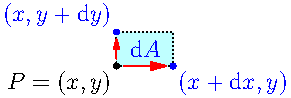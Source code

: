 usepackage("derivative");
unitsize(2cm);
pair P = (0,0);
pair X = (0.5, 0);
pair Y = (0, 0.3);
filldraw(box(X,Y), palecyan, dotted);
label("$\odif A$", (X+Y)/2, blue);
draw(P--X, red, EndArrow, Margins);
draw(P--Y, red, EndArrow, Margins);
dot("$P = (x,y)$", P, dir(225));
dot("$(x + \odif x, y)$", X, dir(315), blue);
dot("$(x, y + \odif y)$", Y, dir(135), blue);
